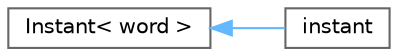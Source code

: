 digraph "Graphical Class Hierarchy"
{
 // LATEX_PDF_SIZE
  bgcolor="transparent";
  edge [fontname=Helvetica,fontsize=10,labelfontname=Helvetica,labelfontsize=10];
  node [fontname=Helvetica,fontsize=10,shape=box,height=0.2,width=0.4];
  rankdir="LR";
  Node0 [id="Node000000",label="Instant\< word \>",height=0.2,width=0.4,color="grey40", fillcolor="white", style="filled",URL="$classFoam_1_1Instant.html",tooltip=" "];
  Node0 -> Node1 [id="edge4834_Node000000_Node000001",dir="back",color="steelblue1",style="solid",tooltip=" "];
  Node1 [id="Node000001",label="instant",height=0.2,width=0.4,color="grey40", fillcolor="white", style="filled",URL="$classFoam_1_1instant.html",tooltip="An instant of time. Contains the time value and name. Uses Foam::Time when formatting the name."];
}
